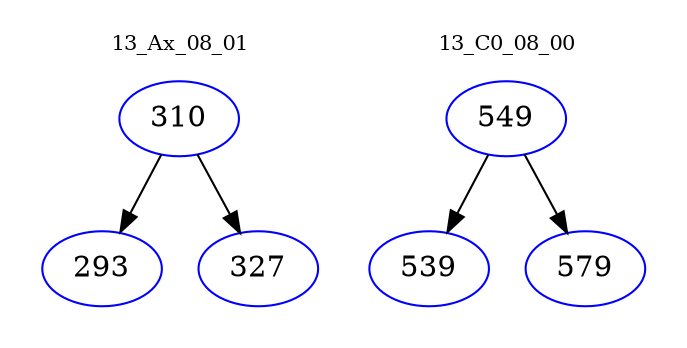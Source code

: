 digraph{
subgraph cluster_0 {
color = white
label = "13_Ax_08_01";
fontsize=10;
T0_310 [label="310", color="blue"]
T0_310 -> T0_293 [color="black"]
T0_293 [label="293", color="blue"]
T0_310 -> T0_327 [color="black"]
T0_327 [label="327", color="blue"]
}
subgraph cluster_1 {
color = white
label = "13_C0_08_00";
fontsize=10;
T1_549 [label="549", color="blue"]
T1_549 -> T1_539 [color="black"]
T1_539 [label="539", color="blue"]
T1_549 -> T1_579 [color="black"]
T1_579 [label="579", color="blue"]
}
}
